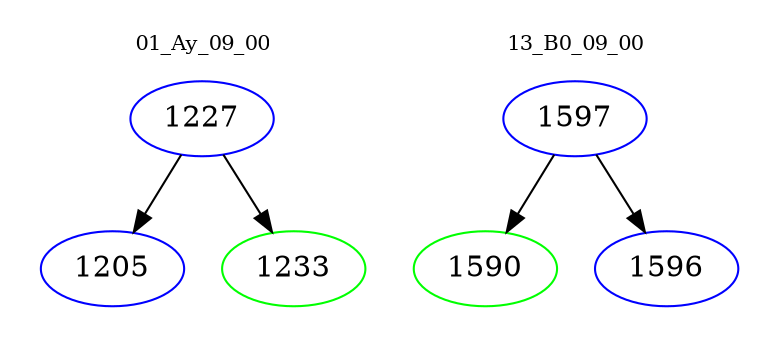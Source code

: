 digraph{
subgraph cluster_0 {
color = white
label = "01_Ay_09_00";
fontsize=10;
T0_1227 [label="1227", color="blue"]
T0_1227 -> T0_1205 [color="black"]
T0_1205 [label="1205", color="blue"]
T0_1227 -> T0_1233 [color="black"]
T0_1233 [label="1233", color="green"]
}
subgraph cluster_1 {
color = white
label = "13_B0_09_00";
fontsize=10;
T1_1597 [label="1597", color="blue"]
T1_1597 -> T1_1590 [color="black"]
T1_1590 [label="1590", color="green"]
T1_1597 -> T1_1596 [color="black"]
T1_1596 [label="1596", color="blue"]
}
}
